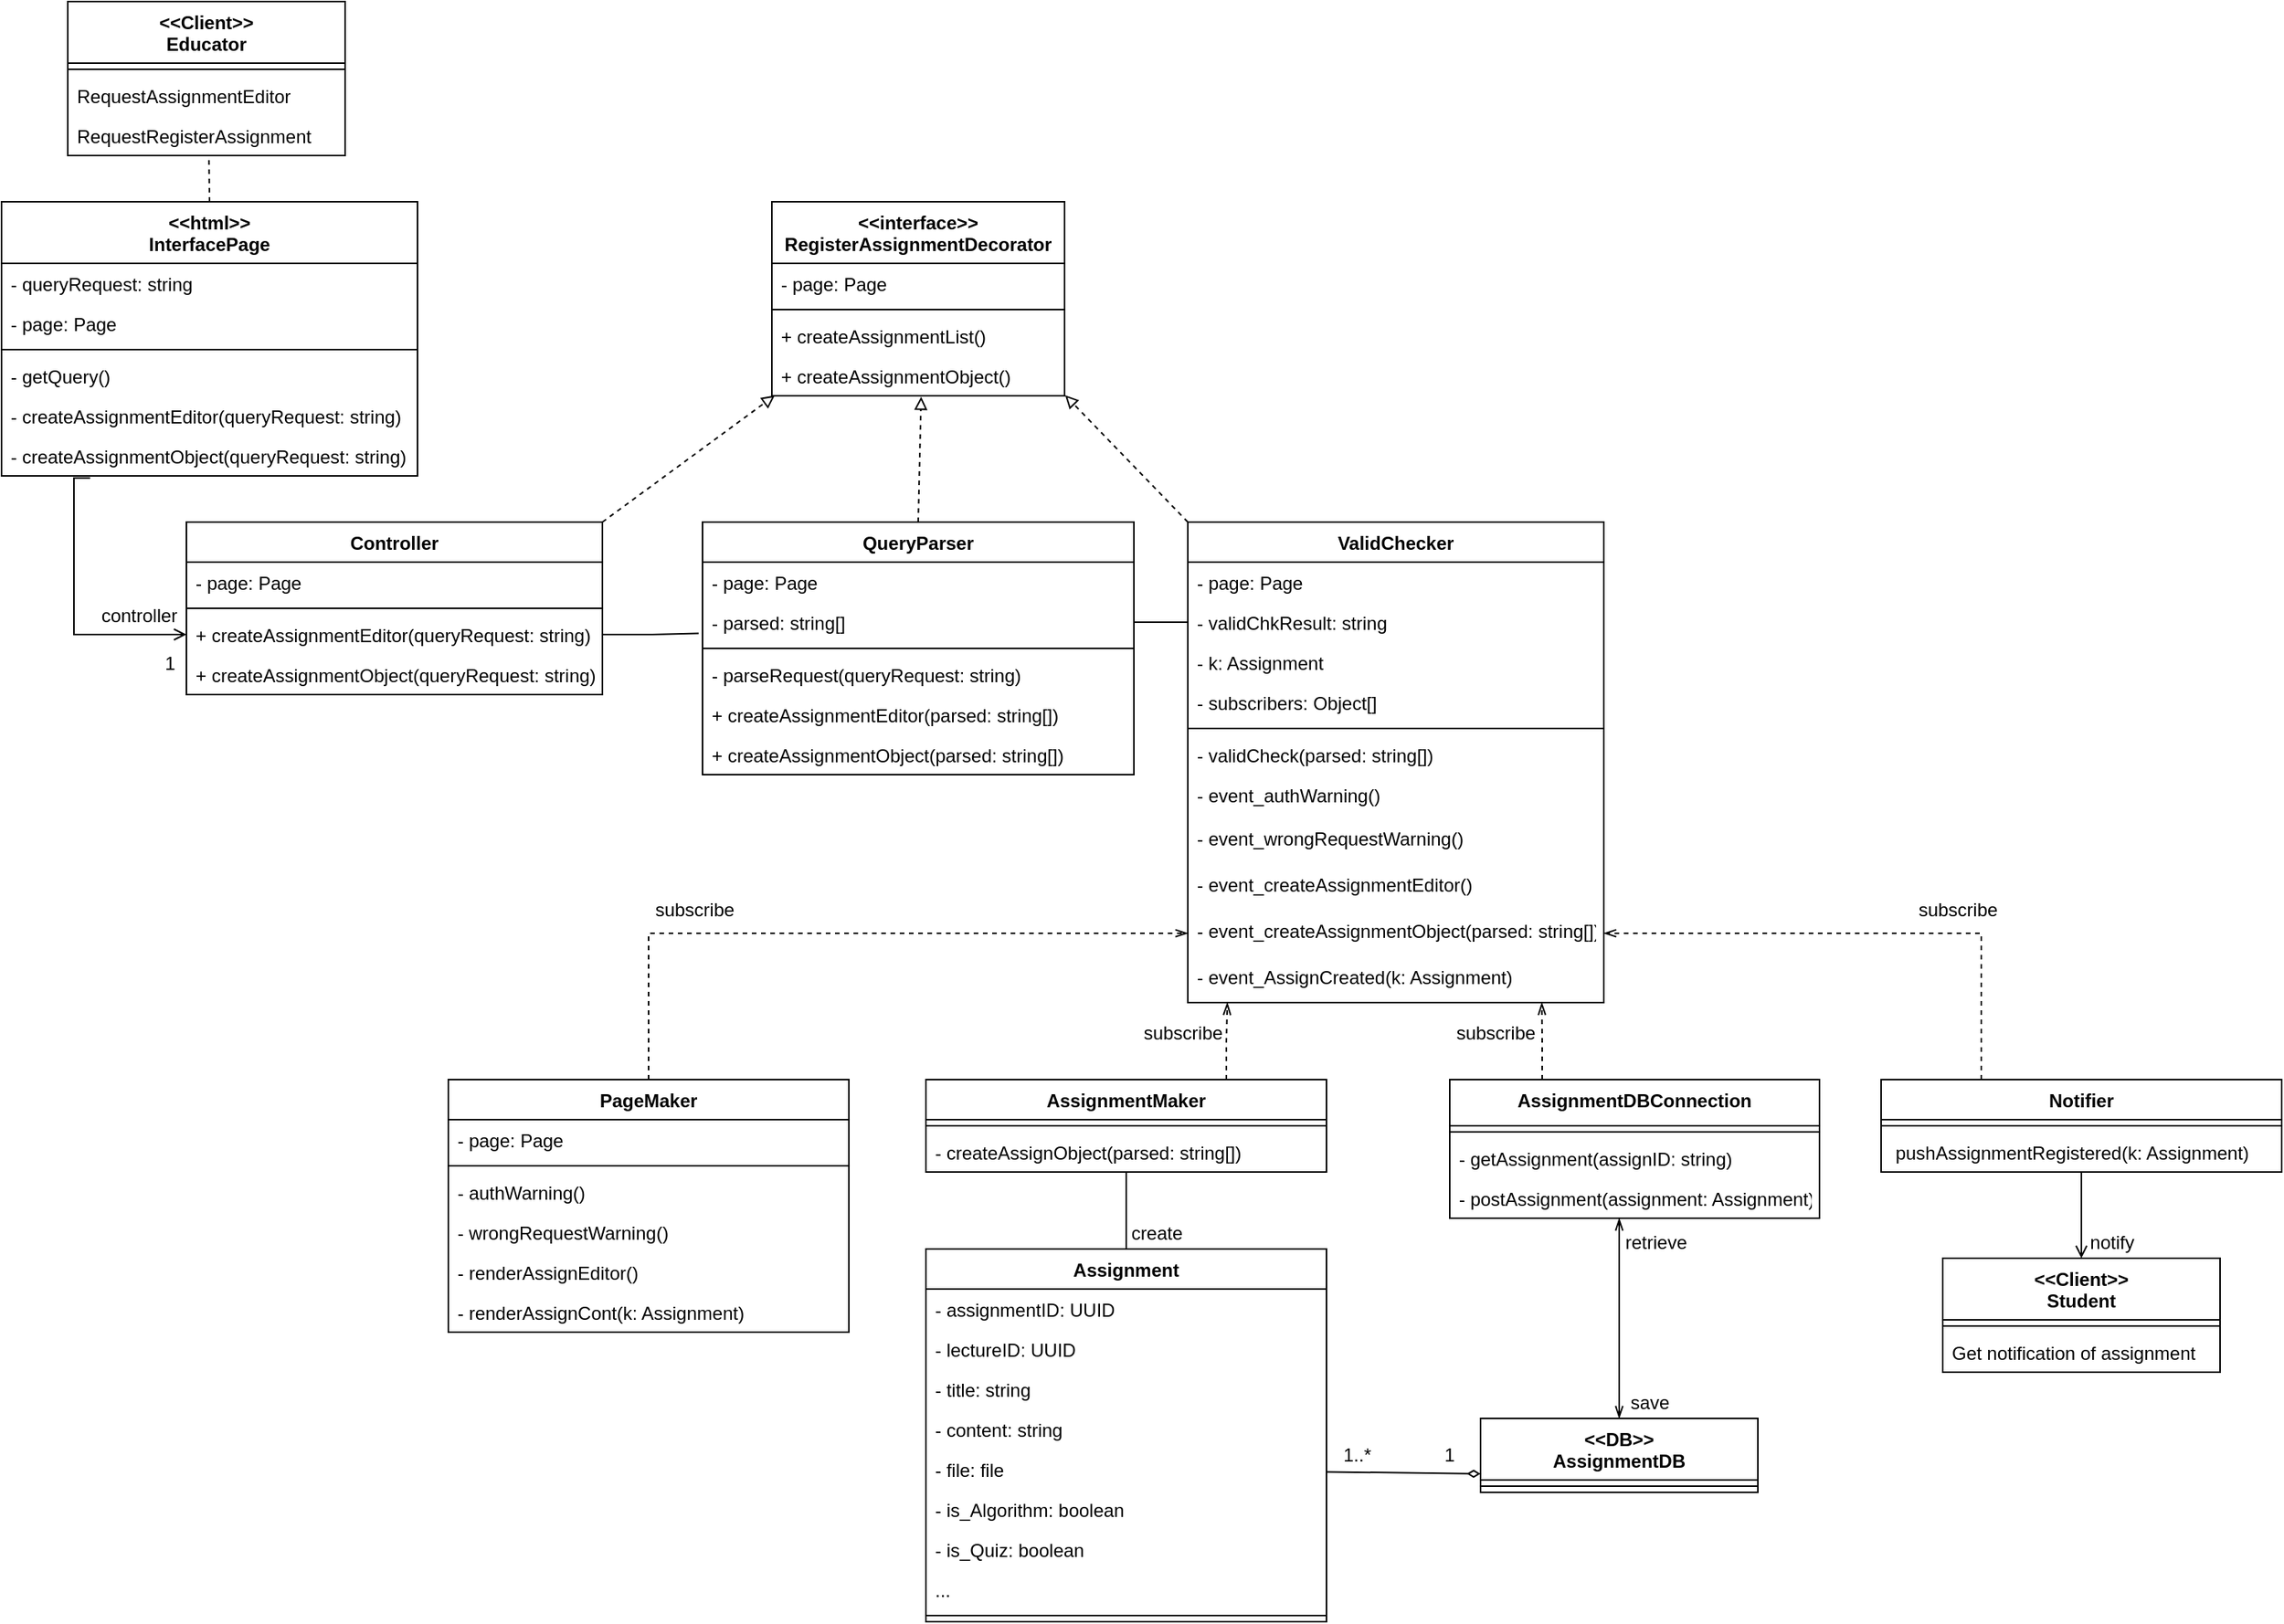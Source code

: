 <mxfile version="14.6.13" type="device"><diagram id="YKQjZgMVosB-LIqgm27k" name="Page-1"><mxGraphModel dx="1221" dy="682" grid="1" gridSize="10" guides="1" tooltips="1" connect="1" arrows="1" fold="1" page="1" pageScale="1" pageWidth="827" pageHeight="1169" math="0" shadow="0"><root><mxCell id="0"/><mxCell id="1" parent="0"/><mxCell id="D2ZfEcFb6Gks_AkNsNAU-1" value="&lt;&lt;Client&gt;&gt;&#10;Educator" style="swimlane;fontStyle=1;align=center;verticalAlign=top;childLayout=stackLayout;horizontal=1;startSize=40;horizontalStack=0;resizeParent=1;resizeParentMax=0;resizeLast=0;collapsible=1;marginBottom=0;" vertex="1" parent="1"><mxGeometry x="83" y="40" width="180" height="100" as="geometry"/></mxCell><mxCell id="D2ZfEcFb6Gks_AkNsNAU-2" value="" style="line;strokeWidth=1;fillColor=none;align=left;verticalAlign=middle;spacingTop=-1;spacingLeft=3;spacingRight=3;rotatable=0;labelPosition=right;points=[];portConstraint=eastwest;" vertex="1" parent="D2ZfEcFb6Gks_AkNsNAU-1"><mxGeometry y="40" width="180" height="8" as="geometry"/></mxCell><mxCell id="D2ZfEcFb6Gks_AkNsNAU-3" value="RequestAssignmentEditor" style="text;strokeColor=none;fillColor=none;align=left;verticalAlign=top;spacingLeft=4;spacingRight=4;overflow=hidden;rotatable=0;points=[[0,0.5],[1,0.5]];portConstraint=eastwest;" vertex="1" parent="D2ZfEcFb6Gks_AkNsNAU-1"><mxGeometry y="48" width="180" height="26" as="geometry"/></mxCell><mxCell id="D2ZfEcFb6Gks_AkNsNAU-4" value="RequestRegisterAssignment" style="text;strokeColor=none;fillColor=none;align=left;verticalAlign=top;spacingLeft=4;spacingRight=4;overflow=hidden;rotatable=0;points=[[0,0.5],[1,0.5]];portConstraint=eastwest;" vertex="1" parent="D2ZfEcFb6Gks_AkNsNAU-1"><mxGeometry y="74" width="180" height="26" as="geometry"/></mxCell><mxCell id="D2ZfEcFb6Gks_AkNsNAU-5" value="&lt;&lt;interface&gt;&gt;&#10;RegisterAssignmentDecorator" style="swimlane;fontStyle=1;align=center;verticalAlign=top;childLayout=stackLayout;horizontal=1;startSize=40;horizontalStack=0;resizeParent=1;resizeParentMax=0;resizeLast=0;collapsible=1;marginBottom=0;" vertex="1" parent="1"><mxGeometry x="540" y="170" width="190" height="126" as="geometry"/></mxCell><mxCell id="D2ZfEcFb6Gks_AkNsNAU-6" value="- page: Page" style="text;strokeColor=none;fillColor=none;align=left;verticalAlign=top;spacingLeft=4;spacingRight=4;overflow=hidden;rotatable=0;points=[[0,0.5],[1,0.5]];portConstraint=eastwest;" vertex="1" parent="D2ZfEcFb6Gks_AkNsNAU-5"><mxGeometry y="40" width="190" height="26" as="geometry"/></mxCell><mxCell id="D2ZfEcFb6Gks_AkNsNAU-7" value="" style="line;strokeWidth=1;fillColor=none;align=left;verticalAlign=middle;spacingTop=-1;spacingLeft=3;spacingRight=3;rotatable=0;labelPosition=right;points=[];portConstraint=eastwest;" vertex="1" parent="D2ZfEcFb6Gks_AkNsNAU-5"><mxGeometry y="66" width="190" height="8" as="geometry"/></mxCell><mxCell id="D2ZfEcFb6Gks_AkNsNAU-8" value="+ createAssignmentList()" style="text;strokeColor=none;fillColor=none;align=left;verticalAlign=top;spacingLeft=4;spacingRight=4;overflow=hidden;rotatable=0;points=[[0,0.5],[1,0.5]];portConstraint=eastwest;" vertex="1" parent="D2ZfEcFb6Gks_AkNsNAU-5"><mxGeometry y="74" width="190" height="26" as="geometry"/></mxCell><mxCell id="D2ZfEcFb6Gks_AkNsNAU-9" value="+ createAssignmentObject()" style="text;strokeColor=none;fillColor=none;align=left;verticalAlign=top;spacingLeft=4;spacingRight=4;overflow=hidden;rotatable=0;points=[[0,0.5],[1,0.5]];portConstraint=eastwest;" vertex="1" parent="D2ZfEcFb6Gks_AkNsNAU-5"><mxGeometry y="100" width="190" height="26" as="geometry"/></mxCell><mxCell id="D2ZfEcFb6Gks_AkNsNAU-10" style="edgeStyle=none;rounded=0;orthogonalLoop=1;jettySize=auto;html=1;exitX=0.5;exitY=0;exitDx=0;exitDy=0;entryX=0.509;entryY=1.023;entryDx=0;entryDy=0;entryPerimeter=0;dashed=1;endArrow=none;endFill=0;" edge="1" parent="1" source="D2ZfEcFb6Gks_AkNsNAU-11" target="D2ZfEcFb6Gks_AkNsNAU-4"><mxGeometry relative="1" as="geometry"/></mxCell><mxCell id="D2ZfEcFb6Gks_AkNsNAU-11" value="&lt;&lt;html&gt;&gt;&#10;InterfacePage" style="swimlane;fontStyle=1;align=center;verticalAlign=top;childLayout=stackLayout;horizontal=1;startSize=40;horizontalStack=0;resizeParent=1;resizeParentMax=0;resizeLast=0;collapsible=1;marginBottom=0;" vertex="1" parent="1"><mxGeometry x="40" y="170" width="270" height="178" as="geometry"/></mxCell><mxCell id="D2ZfEcFb6Gks_AkNsNAU-12" value="- queryRequest: string" style="text;strokeColor=none;fillColor=none;align=left;verticalAlign=top;spacingLeft=4;spacingRight=4;overflow=hidden;rotatable=0;points=[[0,0.5],[1,0.5]];portConstraint=eastwest;" vertex="1" parent="D2ZfEcFb6Gks_AkNsNAU-11"><mxGeometry y="40" width="270" height="26" as="geometry"/></mxCell><mxCell id="D2ZfEcFb6Gks_AkNsNAU-13" value="- page: Page" style="text;strokeColor=none;fillColor=none;align=left;verticalAlign=top;spacingLeft=4;spacingRight=4;overflow=hidden;rotatable=0;points=[[0,0.5],[1,0.5]];portConstraint=eastwest;" vertex="1" parent="D2ZfEcFb6Gks_AkNsNAU-11"><mxGeometry y="66" width="270" height="26" as="geometry"/></mxCell><mxCell id="D2ZfEcFb6Gks_AkNsNAU-14" value="" style="line;strokeWidth=1;fillColor=none;align=left;verticalAlign=middle;spacingTop=-1;spacingLeft=3;spacingRight=3;rotatable=0;labelPosition=right;points=[];portConstraint=eastwest;" vertex="1" parent="D2ZfEcFb6Gks_AkNsNAU-11"><mxGeometry y="92" width="270" height="8" as="geometry"/></mxCell><mxCell id="D2ZfEcFb6Gks_AkNsNAU-15" value="- getQuery()" style="text;strokeColor=none;fillColor=none;align=left;verticalAlign=top;spacingLeft=4;spacingRight=4;overflow=hidden;rotatable=0;points=[[0,0.5],[1,0.5]];portConstraint=eastwest;" vertex="1" parent="D2ZfEcFb6Gks_AkNsNAU-11"><mxGeometry y="100" width="270" height="26" as="geometry"/></mxCell><mxCell id="D2ZfEcFb6Gks_AkNsNAU-16" value="- createAssignmentEditor(queryRequest: string)" style="text;strokeColor=none;fillColor=none;align=left;verticalAlign=top;spacingLeft=4;spacingRight=4;overflow=hidden;rotatable=0;points=[[0,0.5],[1,0.5]];portConstraint=eastwest;" vertex="1" parent="D2ZfEcFb6Gks_AkNsNAU-11"><mxGeometry y="126" width="270" height="26" as="geometry"/></mxCell><mxCell id="D2ZfEcFb6Gks_AkNsNAU-17" value="- createAssignmentObject(queryRequest: string)" style="text;strokeColor=none;fillColor=none;align=left;verticalAlign=top;spacingLeft=4;spacingRight=4;overflow=hidden;rotatable=0;points=[[0,0.5],[1,0.5]];portConstraint=eastwest;" vertex="1" parent="D2ZfEcFb6Gks_AkNsNAU-11"><mxGeometry y="152" width="270" height="26" as="geometry"/></mxCell><mxCell id="D2ZfEcFb6Gks_AkNsNAU-18" style="rounded=0;orthogonalLoop=1;jettySize=auto;html=1;exitX=1;exitY=0;exitDx=0;exitDy=0;entryX=0.01;entryY=0.992;entryDx=0;entryDy=0;entryPerimeter=0;endArrow=block;endFill=0;dashed=1;" edge="1" parent="1" source="D2ZfEcFb6Gks_AkNsNAU-19" target="D2ZfEcFb6Gks_AkNsNAU-9"><mxGeometry relative="1" as="geometry"/></mxCell><mxCell id="D2ZfEcFb6Gks_AkNsNAU-19" value="Controller" style="swimlane;fontStyle=1;align=center;verticalAlign=top;childLayout=stackLayout;horizontal=1;startSize=26;horizontalStack=0;resizeParent=1;resizeParentMax=0;resizeLast=0;collapsible=1;marginBottom=0;" vertex="1" parent="1"><mxGeometry x="160" y="378" width="270" height="112" as="geometry"/></mxCell><mxCell id="D2ZfEcFb6Gks_AkNsNAU-20" value="- page: Page" style="text;strokeColor=none;fillColor=none;align=left;verticalAlign=top;spacingLeft=4;spacingRight=4;overflow=hidden;rotatable=0;points=[[0,0.5],[1,0.5]];portConstraint=eastwest;" vertex="1" parent="D2ZfEcFb6Gks_AkNsNAU-19"><mxGeometry y="26" width="270" height="26" as="geometry"/></mxCell><mxCell id="D2ZfEcFb6Gks_AkNsNAU-21" value="" style="line;strokeWidth=1;fillColor=none;align=left;verticalAlign=middle;spacingTop=-1;spacingLeft=3;spacingRight=3;rotatable=0;labelPosition=right;points=[];portConstraint=eastwest;" vertex="1" parent="D2ZfEcFb6Gks_AkNsNAU-19"><mxGeometry y="52" width="270" height="8" as="geometry"/></mxCell><mxCell id="D2ZfEcFb6Gks_AkNsNAU-22" value="+ createAssignmentEditor(queryRequest: string)" style="text;strokeColor=none;fillColor=none;align=left;verticalAlign=top;spacingLeft=4;spacingRight=4;overflow=hidden;rotatable=0;points=[[0,0.5],[1,0.5]];portConstraint=eastwest;" vertex="1" parent="D2ZfEcFb6Gks_AkNsNAU-19"><mxGeometry y="60" width="270" height="26" as="geometry"/></mxCell><mxCell id="D2ZfEcFb6Gks_AkNsNAU-23" value="+ createAssignmentObject(queryRequest: string)" style="text;strokeColor=none;fillColor=none;align=left;verticalAlign=top;spacingLeft=4;spacingRight=4;overflow=hidden;rotatable=0;points=[[0,0.5],[1,0.5]];portConstraint=eastwest;" vertex="1" parent="D2ZfEcFb6Gks_AkNsNAU-19"><mxGeometry y="86" width="270" height="26" as="geometry"/></mxCell><mxCell id="D2ZfEcFb6Gks_AkNsNAU-24" value="QueryParser" style="swimlane;fontStyle=1;align=center;verticalAlign=top;childLayout=stackLayout;horizontal=1;startSize=26;horizontalStack=0;resizeParent=1;resizeParentMax=0;resizeLast=0;collapsible=1;marginBottom=0;" vertex="1" parent="1"><mxGeometry x="495" y="378" width="280" height="164" as="geometry"/></mxCell><mxCell id="D2ZfEcFb6Gks_AkNsNAU-25" value="- page: Page" style="text;strokeColor=none;fillColor=none;align=left;verticalAlign=top;spacingLeft=4;spacingRight=4;overflow=hidden;rotatable=0;points=[[0,0.5],[1,0.5]];portConstraint=eastwest;" vertex="1" parent="D2ZfEcFb6Gks_AkNsNAU-24"><mxGeometry y="26" width="280" height="26" as="geometry"/></mxCell><mxCell id="D2ZfEcFb6Gks_AkNsNAU-26" value="- parsed: string[]" style="text;strokeColor=none;fillColor=none;align=left;verticalAlign=top;spacingLeft=4;spacingRight=4;overflow=hidden;rotatable=0;points=[[0,0.5],[1,0.5]];portConstraint=eastwest;" vertex="1" parent="D2ZfEcFb6Gks_AkNsNAU-24"><mxGeometry y="52" width="280" height="26" as="geometry"/></mxCell><mxCell id="D2ZfEcFb6Gks_AkNsNAU-27" value="" style="line;strokeWidth=1;fillColor=none;align=left;verticalAlign=middle;spacingTop=-1;spacingLeft=3;spacingRight=3;rotatable=0;labelPosition=right;points=[];portConstraint=eastwest;" vertex="1" parent="D2ZfEcFb6Gks_AkNsNAU-24"><mxGeometry y="78" width="280" height="8" as="geometry"/></mxCell><mxCell id="D2ZfEcFb6Gks_AkNsNAU-28" value="- parseRequest(queryRequest: string)" style="text;strokeColor=none;fillColor=none;align=left;verticalAlign=top;spacingLeft=4;spacingRight=4;overflow=hidden;rotatable=0;points=[[0,0.5],[1,0.5]];portConstraint=eastwest;" vertex="1" parent="D2ZfEcFb6Gks_AkNsNAU-24"><mxGeometry y="86" width="280" height="26" as="geometry"/></mxCell><mxCell id="D2ZfEcFb6Gks_AkNsNAU-29" value="+ createAssignmentEditor(parsed: string[])" style="text;strokeColor=none;fillColor=none;align=left;verticalAlign=top;spacingLeft=4;spacingRight=4;overflow=hidden;rotatable=0;points=[[0,0.5],[1,0.5]];portConstraint=eastwest;" vertex="1" parent="D2ZfEcFb6Gks_AkNsNAU-24"><mxGeometry y="112" width="280" height="26" as="geometry"/></mxCell><mxCell id="D2ZfEcFb6Gks_AkNsNAU-30" value="+ createAssignmentObject(parsed: string[])" style="text;strokeColor=none;fillColor=none;align=left;verticalAlign=top;spacingLeft=4;spacingRight=4;overflow=hidden;rotatable=0;points=[[0,0.5],[1,0.5]];portConstraint=eastwest;" vertex="1" parent="D2ZfEcFb6Gks_AkNsNAU-24"><mxGeometry y="138" width="280" height="26" as="geometry"/></mxCell><mxCell id="D2ZfEcFb6Gks_AkNsNAU-31" value="ValidChecker" style="swimlane;fontStyle=1;align=center;verticalAlign=top;childLayout=stackLayout;horizontal=1;startSize=26;horizontalStack=0;resizeParent=1;resizeParentMax=0;resizeLast=0;collapsible=1;marginBottom=0;" vertex="1" parent="1"><mxGeometry x="810" y="378" width="270" height="312" as="geometry"/></mxCell><mxCell id="D2ZfEcFb6Gks_AkNsNAU-32" value="- page: Page" style="text;strokeColor=none;fillColor=none;align=left;verticalAlign=top;spacingLeft=4;spacingRight=4;overflow=hidden;rotatable=0;points=[[0,0.5],[1,0.5]];portConstraint=eastwest;" vertex="1" parent="D2ZfEcFb6Gks_AkNsNAU-31"><mxGeometry y="26" width="270" height="26" as="geometry"/></mxCell><mxCell id="D2ZfEcFb6Gks_AkNsNAU-33" value="- validChkResult: string" style="text;strokeColor=none;fillColor=none;align=left;verticalAlign=top;spacingLeft=4;spacingRight=4;overflow=hidden;rotatable=0;points=[[0,0.5],[1,0.5]];portConstraint=eastwest;" vertex="1" parent="D2ZfEcFb6Gks_AkNsNAU-31"><mxGeometry y="52" width="270" height="26" as="geometry"/></mxCell><mxCell id="D2ZfEcFb6Gks_AkNsNAU-80" value="- k: Assignment" style="text;strokeColor=none;fillColor=none;align=left;verticalAlign=top;spacingLeft=4;spacingRight=4;overflow=hidden;rotatable=0;points=[[0,0.5],[1,0.5]];portConstraint=eastwest;" vertex="1" parent="D2ZfEcFb6Gks_AkNsNAU-31"><mxGeometry y="78" width="270" height="26" as="geometry"/></mxCell><mxCell id="D2ZfEcFb6Gks_AkNsNAU-101" value="- subscribers: Object[]" style="text;strokeColor=none;fillColor=none;align=left;verticalAlign=top;spacingLeft=4;spacingRight=4;overflow=hidden;rotatable=0;points=[[0,0.5],[1,0.5]];portConstraint=eastwest;" vertex="1" parent="D2ZfEcFb6Gks_AkNsNAU-31"><mxGeometry y="104" width="270" height="26" as="geometry"/></mxCell><mxCell id="D2ZfEcFb6Gks_AkNsNAU-34" value="" style="line;strokeWidth=1;fillColor=none;align=left;verticalAlign=middle;spacingTop=-1;spacingLeft=3;spacingRight=3;rotatable=0;labelPosition=right;points=[];portConstraint=eastwest;" vertex="1" parent="D2ZfEcFb6Gks_AkNsNAU-31"><mxGeometry y="130" width="270" height="8" as="geometry"/></mxCell><mxCell id="D2ZfEcFb6Gks_AkNsNAU-35" value="- validCheck(parsed: string[])" style="text;strokeColor=none;fillColor=none;align=left;verticalAlign=top;spacingLeft=4;spacingRight=4;overflow=hidden;rotatable=0;points=[[0,0.5],[1,0.5]];portConstraint=eastwest;" vertex="1" parent="D2ZfEcFb6Gks_AkNsNAU-31"><mxGeometry y="138" width="270" height="26" as="geometry"/></mxCell><mxCell id="D2ZfEcFb6Gks_AkNsNAU-36" value="- event_authWarning()" style="text;strokeColor=none;fillColor=none;align=left;verticalAlign=top;spacingLeft=4;spacingRight=4;overflow=hidden;rotatable=0;points=[[0,0.5],[1,0.5]];portConstraint=eastwest;" vertex="1" parent="D2ZfEcFb6Gks_AkNsNAU-31"><mxGeometry y="164" width="270" height="28" as="geometry"/></mxCell><mxCell id="D2ZfEcFb6Gks_AkNsNAU-37" value="- event_wrongRequestWarning()" style="text;strokeColor=none;fillColor=none;align=left;verticalAlign=top;spacingLeft=4;spacingRight=4;overflow=hidden;rotatable=0;points=[[0,0.5],[1,0.5]];portConstraint=eastwest;" vertex="1" parent="D2ZfEcFb6Gks_AkNsNAU-31"><mxGeometry y="192" width="270" height="30" as="geometry"/></mxCell><mxCell id="D2ZfEcFb6Gks_AkNsNAU-38" value="- event_createAssignmentEditor()" style="text;strokeColor=none;fillColor=none;align=left;verticalAlign=top;spacingLeft=4;spacingRight=4;overflow=hidden;rotatable=0;points=[[0,0.5],[1,0.5]];portConstraint=eastwest;" vertex="1" parent="D2ZfEcFb6Gks_AkNsNAU-31"><mxGeometry y="222" width="270" height="30" as="geometry"/></mxCell><mxCell id="D2ZfEcFb6Gks_AkNsNAU-39" value="- event_createAssignmentObject(parsed: string[])" style="text;strokeColor=none;fillColor=none;align=left;verticalAlign=top;spacingLeft=4;spacingRight=4;overflow=hidden;rotatable=0;points=[[0,0.5],[1,0.5]];portConstraint=eastwest;" vertex="1" parent="D2ZfEcFb6Gks_AkNsNAU-31"><mxGeometry y="252" width="270" height="30" as="geometry"/></mxCell><mxCell id="D2ZfEcFb6Gks_AkNsNAU-81" value="- event_AssignCreated(k: Assignment)" style="text;strokeColor=none;fillColor=none;align=left;verticalAlign=top;spacingLeft=4;spacingRight=4;overflow=hidden;rotatable=0;points=[[0,0.5],[1,0.5]];portConstraint=eastwest;" vertex="1" parent="D2ZfEcFb6Gks_AkNsNAU-31"><mxGeometry y="282" width="270" height="30" as="geometry"/></mxCell><mxCell id="D2ZfEcFb6Gks_AkNsNAU-102" style="edgeStyle=orthogonalEdgeStyle;rounded=0;orthogonalLoop=1;jettySize=auto;html=1;exitX=0.5;exitY=0;exitDx=0;exitDy=0;entryX=0;entryY=0.5;entryDx=0;entryDy=0;dashed=1;endArrow=openThin;endFill=0;" edge="1" parent="1" source="D2ZfEcFb6Gks_AkNsNAU-41" target="D2ZfEcFb6Gks_AkNsNAU-39"><mxGeometry relative="1" as="geometry"/></mxCell><mxCell id="D2ZfEcFb6Gks_AkNsNAU-41" value="PageMaker" style="swimlane;fontStyle=1;align=center;verticalAlign=top;childLayout=stackLayout;horizontal=1;startSize=26;horizontalStack=0;resizeParent=1;resizeParentMax=0;resizeLast=0;collapsible=1;marginBottom=0;" vertex="1" parent="1"><mxGeometry x="330" y="740" width="260" height="164" as="geometry"/></mxCell><mxCell id="D2ZfEcFb6Gks_AkNsNAU-42" value="- page: Page" style="text;strokeColor=none;fillColor=none;align=left;verticalAlign=top;spacingLeft=4;spacingRight=4;overflow=hidden;rotatable=0;points=[[0,0.5],[1,0.5]];portConstraint=eastwest;" vertex="1" parent="D2ZfEcFb6Gks_AkNsNAU-41"><mxGeometry y="26" width="260" height="26" as="geometry"/></mxCell><mxCell id="D2ZfEcFb6Gks_AkNsNAU-43" value="" style="line;strokeWidth=1;fillColor=none;align=left;verticalAlign=middle;spacingTop=-1;spacingLeft=3;spacingRight=3;rotatable=0;labelPosition=right;points=[];portConstraint=eastwest;" vertex="1" parent="D2ZfEcFb6Gks_AkNsNAU-41"><mxGeometry y="52" width="260" height="8" as="geometry"/></mxCell><mxCell id="D2ZfEcFb6Gks_AkNsNAU-44" value="- authWarning()" style="text;strokeColor=none;fillColor=none;align=left;verticalAlign=top;spacingLeft=4;spacingRight=4;overflow=hidden;rotatable=0;points=[[0,0.5],[1,0.5]];portConstraint=eastwest;" vertex="1" parent="D2ZfEcFb6Gks_AkNsNAU-41"><mxGeometry y="60" width="260" height="26" as="geometry"/></mxCell><mxCell id="D2ZfEcFb6Gks_AkNsNAU-45" value="- wrongRequestWarning()" style="text;strokeColor=none;fillColor=none;align=left;verticalAlign=top;spacingLeft=4;spacingRight=4;overflow=hidden;rotatable=0;points=[[0,0.5],[1,0.5]];portConstraint=eastwest;" vertex="1" parent="D2ZfEcFb6Gks_AkNsNAU-41"><mxGeometry y="86" width="260" height="26" as="geometry"/></mxCell><mxCell id="D2ZfEcFb6Gks_AkNsNAU-46" value="- renderAssignEditor()" style="text;strokeColor=none;fillColor=none;align=left;verticalAlign=top;spacingLeft=4;spacingRight=4;overflow=hidden;rotatable=0;points=[[0,0.5],[1,0.5]];portConstraint=eastwest;" vertex="1" parent="D2ZfEcFb6Gks_AkNsNAU-41"><mxGeometry y="112" width="260" height="26" as="geometry"/></mxCell><mxCell id="D2ZfEcFb6Gks_AkNsNAU-48" value="- renderAssignCont(k: Assignment)" style="text;strokeColor=none;fillColor=none;align=left;verticalAlign=top;spacingLeft=4;spacingRight=4;overflow=hidden;rotatable=0;points=[[0,0.5],[1,0.5]];portConstraint=eastwest;" vertex="1" parent="D2ZfEcFb6Gks_AkNsNAU-41"><mxGeometry y="138" width="260" height="26" as="geometry"/></mxCell><mxCell id="D2ZfEcFb6Gks_AkNsNAU-121" style="edgeStyle=none;rounded=0;orthogonalLoop=1;jettySize=auto;html=1;endArrow=openThin;endFill=0;startArrow=openThin;startFill=0;" edge="1" parent="1" source="D2ZfEcFb6Gks_AkNsNAU-50"><mxGeometry relative="1" as="geometry"><mxPoint x="1090" y="830" as="targetPoint"/></mxGeometry></mxCell><mxCell id="D2ZfEcFb6Gks_AkNsNAU-50" value="&lt;&lt;DB&gt;&gt;&#10;AssignmentDB" style="swimlane;fontStyle=1;align=center;verticalAlign=top;childLayout=stackLayout;horizontal=1;startSize=40;horizontalStack=0;resizeParent=1;resizeParentMax=0;resizeLast=0;collapsible=1;marginBottom=0;" vertex="1" parent="1"><mxGeometry x="1000" y="960" width="180" height="48" as="geometry"/></mxCell><mxCell id="D2ZfEcFb6Gks_AkNsNAU-51" value="" style="line;strokeWidth=1;fillColor=none;align=left;verticalAlign=middle;spacingTop=-1;spacingLeft=3;spacingRight=3;rotatable=0;labelPosition=right;points=[];portConstraint=eastwest;" vertex="1" parent="D2ZfEcFb6Gks_AkNsNAU-50"><mxGeometry y="40" width="180" height="8" as="geometry"/></mxCell><mxCell id="D2ZfEcFb6Gks_AkNsNAU-105" style="edgeStyle=orthogonalEdgeStyle;rounded=0;orthogonalLoop=1;jettySize=auto;html=1;exitX=0.25;exitY=0;exitDx=0;exitDy=0;entryX=0.851;entryY=1;entryDx=0;entryDy=0;entryPerimeter=0;dashed=1;endArrow=openThin;endFill=0;" edge="1" parent="1" source="D2ZfEcFb6Gks_AkNsNAU-53" target="D2ZfEcFb6Gks_AkNsNAU-81"><mxGeometry relative="1" as="geometry"/></mxCell><mxCell id="D2ZfEcFb6Gks_AkNsNAU-53" value="AssignmentDBConnection" style="swimlane;fontStyle=1;align=center;verticalAlign=top;childLayout=stackLayout;horizontal=1;startSize=30;horizontalStack=0;resizeParent=1;resizeParentMax=0;resizeLast=0;collapsible=1;marginBottom=0;" vertex="1" parent="1"><mxGeometry x="980" y="740" width="240" height="90" as="geometry"/></mxCell><mxCell id="D2ZfEcFb6Gks_AkNsNAU-54" value="" style="line;strokeWidth=1;fillColor=none;align=left;verticalAlign=middle;spacingTop=-1;spacingLeft=3;spacingRight=3;rotatable=0;labelPosition=right;points=[];portConstraint=eastwest;" vertex="1" parent="D2ZfEcFb6Gks_AkNsNAU-53"><mxGeometry y="30" width="240" height="8" as="geometry"/></mxCell><mxCell id="D2ZfEcFb6Gks_AkNsNAU-56" value="- getAssignment(assignID: string)" style="text;strokeColor=none;fillColor=none;align=left;verticalAlign=top;spacingLeft=4;spacingRight=4;overflow=hidden;rotatable=0;points=[[0,0.5],[1,0.5]];portConstraint=eastwest;" vertex="1" parent="D2ZfEcFb6Gks_AkNsNAU-53"><mxGeometry y="38" width="240" height="26" as="geometry"/></mxCell><mxCell id="D2ZfEcFb6Gks_AkNsNAU-127" value="- postAssignment(assignment: Assignment)" style="text;strokeColor=none;fillColor=none;align=left;verticalAlign=top;spacingLeft=4;spacingRight=4;overflow=hidden;rotatable=0;points=[[0,0.5],[1,0.5]];portConstraint=eastwest;" vertex="1" parent="D2ZfEcFb6Gks_AkNsNAU-53"><mxGeometry y="64" width="240" height="26" as="geometry"/></mxCell><mxCell id="D2ZfEcFb6Gks_AkNsNAU-57" style="rounded=0;orthogonalLoop=1;jettySize=auto;html=1;exitX=0.5;exitY=0;exitDx=0;exitDy=0;endArrow=block;endFill=0;dashed=1;entryX=0.51;entryY=1.023;entryDx=0;entryDy=0;entryPerimeter=0;" edge="1" parent="1" source="D2ZfEcFb6Gks_AkNsNAU-24" target="D2ZfEcFb6Gks_AkNsNAU-9"><mxGeometry relative="1" as="geometry"><mxPoint x="390" y="388" as="sourcePoint"/><mxPoint x="550" y="320" as="targetPoint"/></mxGeometry></mxCell><mxCell id="D2ZfEcFb6Gks_AkNsNAU-58" style="rounded=0;orthogonalLoop=1;jettySize=auto;html=1;exitX=0;exitY=0;exitDx=0;exitDy=0;endArrow=block;endFill=0;dashed=1;entryX=1.002;entryY=0.986;entryDx=0;entryDy=0;entryPerimeter=0;" edge="1" parent="1" source="D2ZfEcFb6Gks_AkNsNAU-31" target="D2ZfEcFb6Gks_AkNsNAU-9"><mxGeometry relative="1" as="geometry"><mxPoint x="400" y="398" as="sourcePoint"/><mxPoint x="610" y="299" as="targetPoint"/></mxGeometry></mxCell><mxCell id="D2ZfEcFb6Gks_AkNsNAU-59" style="edgeStyle=orthogonalEdgeStyle;rounded=0;orthogonalLoop=1;jettySize=auto;html=1;exitX=0;exitY=0.5;exitDx=0;exitDy=0;entryX=0.213;entryY=1.054;entryDx=0;entryDy=0;entryPerimeter=0;endArrow=none;endFill=0;startArrow=open;startFill=0;" edge="1" parent="1" source="D2ZfEcFb6Gks_AkNsNAU-22" target="D2ZfEcFb6Gks_AkNsNAU-17"><mxGeometry relative="1" as="geometry"><Array as="points"><mxPoint x="87" y="451"/></Array></mxGeometry></mxCell><mxCell id="D2ZfEcFb6Gks_AkNsNAU-60" style="edgeStyle=orthogonalEdgeStyle;rounded=0;orthogonalLoop=1;jettySize=auto;html=1;exitX=1;exitY=0.5;exitDx=0;exitDy=0;entryX=-0.009;entryY=0.777;entryDx=0;entryDy=0;entryPerimeter=0;startArrow=none;startFill=0;endArrow=none;endFill=0;" edge="1" parent="1" source="D2ZfEcFb6Gks_AkNsNAU-22" target="D2ZfEcFb6Gks_AkNsNAU-26"><mxGeometry relative="1" as="geometry"/></mxCell><mxCell id="D2ZfEcFb6Gks_AkNsNAU-61" style="edgeStyle=orthogonalEdgeStyle;rounded=0;orthogonalLoop=1;jettySize=auto;html=1;exitX=1;exitY=0.5;exitDx=0;exitDy=0;entryX=0;entryY=0.5;entryDx=0;entryDy=0;startArrow=none;startFill=0;endArrow=none;endFill=0;" edge="1" parent="1" source="D2ZfEcFb6Gks_AkNsNAU-26" target="D2ZfEcFb6Gks_AkNsNAU-33"><mxGeometry relative="1" as="geometry"/></mxCell><mxCell id="D2ZfEcFb6Gks_AkNsNAU-62" value="controller" style="text;html=1;align=center;verticalAlign=middle;resizable=0;points=[];autosize=1;strokeColor=none;" vertex="1" parent="1"><mxGeometry x="94" y="429" width="70" height="20" as="geometry"/></mxCell><mxCell id="D2ZfEcFb6Gks_AkNsNAU-63" value="1" style="text;html=1;align=center;verticalAlign=middle;resizable=0;points=[];autosize=1;strokeColor=none;" vertex="1" parent="1"><mxGeometry x="139" y="460" width="20" height="20" as="geometry"/></mxCell><mxCell id="D2ZfEcFb6Gks_AkNsNAU-104" style="edgeStyle=orthogonalEdgeStyle;rounded=0;orthogonalLoop=1;jettySize=auto;html=1;exitX=0.75;exitY=0;exitDx=0;exitDy=0;entryX=0.095;entryY=1;entryDx=0;entryDy=0;entryPerimeter=0;dashed=1;endArrow=openThin;endFill=0;" edge="1" parent="1" source="D2ZfEcFb6Gks_AkNsNAU-66" target="D2ZfEcFb6Gks_AkNsNAU-81"><mxGeometry relative="1" as="geometry"/></mxCell><mxCell id="D2ZfEcFb6Gks_AkNsNAU-66" value="AssignmentMaker" style="swimlane;fontStyle=1;align=center;verticalAlign=top;childLayout=stackLayout;horizontal=1;startSize=26;horizontalStack=0;resizeParent=1;resizeParentMax=0;resizeLast=0;collapsible=1;marginBottom=0;" vertex="1" parent="1"><mxGeometry x="640" y="740" width="260" height="60" as="geometry"/></mxCell><mxCell id="D2ZfEcFb6Gks_AkNsNAU-68" value="" style="line;strokeWidth=1;fillColor=none;align=left;verticalAlign=middle;spacingTop=-1;spacingLeft=3;spacingRight=3;rotatable=0;labelPosition=right;points=[];portConstraint=eastwest;" vertex="1" parent="D2ZfEcFb6Gks_AkNsNAU-66"><mxGeometry y="26" width="260" height="8" as="geometry"/></mxCell><mxCell id="D2ZfEcFb6Gks_AkNsNAU-72" value="- createAssignObject(parsed: string[])" style="text;strokeColor=none;fillColor=none;align=left;verticalAlign=top;spacingLeft=4;spacingRight=4;overflow=hidden;rotatable=0;points=[[0,0.5],[1,0.5]];portConstraint=eastwest;" vertex="1" parent="D2ZfEcFb6Gks_AkNsNAU-66"><mxGeometry y="34" width="260" height="26" as="geometry"/></mxCell><mxCell id="D2ZfEcFb6Gks_AkNsNAU-106" style="edgeStyle=orthogonalEdgeStyle;rounded=0;orthogonalLoop=1;jettySize=auto;html=1;exitX=0.25;exitY=0;exitDx=0;exitDy=0;entryX=1;entryY=0.5;entryDx=0;entryDy=0;dashed=1;endArrow=openThin;endFill=0;" edge="1" parent="1" source="D2ZfEcFb6Gks_AkNsNAU-73" target="D2ZfEcFb6Gks_AkNsNAU-39"><mxGeometry relative="1" as="geometry"/></mxCell><mxCell id="D2ZfEcFb6Gks_AkNsNAU-73" value="Notifier" style="swimlane;fontStyle=1;align=center;verticalAlign=top;childLayout=stackLayout;horizontal=1;startSize=26;horizontalStack=0;resizeParent=1;resizeParentMax=0;resizeLast=0;collapsible=1;marginBottom=0;" vertex="1" parent="1"><mxGeometry x="1260" y="740" width="260" height="60" as="geometry"/></mxCell><mxCell id="D2ZfEcFb6Gks_AkNsNAU-75" value="" style="line;strokeWidth=1;fillColor=none;align=left;verticalAlign=middle;spacingTop=-1;spacingLeft=3;spacingRight=3;rotatable=0;labelPosition=right;points=[];portConstraint=eastwest;" vertex="1" parent="D2ZfEcFb6Gks_AkNsNAU-73"><mxGeometry y="26" width="260" height="8" as="geometry"/></mxCell><mxCell id="D2ZfEcFb6Gks_AkNsNAU-79" value=" pushAssignmentRegistered(k: Assignment)" style="text;strokeColor=none;fillColor=none;align=left;verticalAlign=top;spacingLeft=4;spacingRight=4;overflow=hidden;rotatable=0;points=[[0,0.5],[1,0.5]];portConstraint=eastwest;" vertex="1" parent="D2ZfEcFb6Gks_AkNsNAU-73"><mxGeometry y="34" width="260" height="26" as="geometry"/></mxCell><mxCell id="D2ZfEcFb6Gks_AkNsNAU-116" style="edgeStyle=none;rounded=0;orthogonalLoop=1;jettySize=auto;html=1;exitX=0.5;exitY=0;exitDx=0;exitDy=0;endArrow=none;endFill=0;" edge="1" parent="1" source="D2ZfEcFb6Gks_AkNsNAU-82" target="D2ZfEcFb6Gks_AkNsNAU-72"><mxGeometry relative="1" as="geometry"/></mxCell><mxCell id="D2ZfEcFb6Gks_AkNsNAU-82" value="Assignment" style="swimlane;fontStyle=1;align=center;verticalAlign=top;childLayout=stackLayout;horizontal=1;startSize=26;horizontalStack=0;resizeParent=1;resizeParentMax=0;resizeLast=0;collapsible=1;marginBottom=0;" vertex="1" parent="1"><mxGeometry x="640" y="850" width="260" height="242" as="geometry"/></mxCell><mxCell id="D2ZfEcFb6Gks_AkNsNAU-83" value="- assignmentID: UUID&#10;" style="text;strokeColor=none;fillColor=none;align=left;verticalAlign=top;spacingLeft=4;spacingRight=4;overflow=hidden;rotatable=0;points=[[0,0.5],[1,0.5]];portConstraint=eastwest;" vertex="1" parent="D2ZfEcFb6Gks_AkNsNAU-82"><mxGeometry y="26" width="260" height="26" as="geometry"/></mxCell><mxCell id="D2ZfEcFb6Gks_AkNsNAU-97" value="- lectureID: UUID&#10;" style="text;strokeColor=none;fillColor=none;align=left;verticalAlign=top;spacingLeft=4;spacingRight=4;overflow=hidden;rotatable=0;points=[[0,0.5],[1,0.5]];portConstraint=eastwest;" vertex="1" parent="D2ZfEcFb6Gks_AkNsNAU-82"><mxGeometry y="52" width="260" height="26" as="geometry"/></mxCell><mxCell id="D2ZfEcFb6Gks_AkNsNAU-96" value="- title: string&#10;" style="text;strokeColor=none;fillColor=none;align=left;verticalAlign=top;spacingLeft=4;spacingRight=4;overflow=hidden;rotatable=0;points=[[0,0.5],[1,0.5]];portConstraint=eastwest;" vertex="1" parent="D2ZfEcFb6Gks_AkNsNAU-82"><mxGeometry y="78" width="260" height="26" as="geometry"/></mxCell><mxCell id="D2ZfEcFb6Gks_AkNsNAU-92" value="- content: string&#10;" style="text;strokeColor=none;fillColor=none;align=left;verticalAlign=top;spacingLeft=4;spacingRight=4;overflow=hidden;rotatable=0;points=[[0,0.5],[1,0.5]];portConstraint=eastwest;" vertex="1" parent="D2ZfEcFb6Gks_AkNsNAU-82"><mxGeometry y="104" width="260" height="26" as="geometry"/></mxCell><mxCell id="D2ZfEcFb6Gks_AkNsNAU-93" value="- file: file&#10;" style="text;strokeColor=none;fillColor=none;align=left;verticalAlign=top;spacingLeft=4;spacingRight=4;overflow=hidden;rotatable=0;points=[[0,0.5],[1,0.5]];portConstraint=eastwest;" vertex="1" parent="D2ZfEcFb6Gks_AkNsNAU-82"><mxGeometry y="130" width="260" height="26" as="geometry"/></mxCell><mxCell id="D2ZfEcFb6Gks_AkNsNAU-90" value="- is_Algorithm: boolean&#10;" style="text;strokeColor=none;fillColor=none;align=left;verticalAlign=top;spacingLeft=4;spacingRight=4;overflow=hidden;rotatable=0;points=[[0,0.5],[1,0.5]];portConstraint=eastwest;" vertex="1" parent="D2ZfEcFb6Gks_AkNsNAU-82"><mxGeometry y="156" width="260" height="26" as="geometry"/></mxCell><mxCell id="D2ZfEcFb6Gks_AkNsNAU-91" value="- is_Quiz: boolean&#10;" style="text;strokeColor=none;fillColor=none;align=left;verticalAlign=top;spacingLeft=4;spacingRight=4;overflow=hidden;rotatable=0;points=[[0,0.5],[1,0.5]];portConstraint=eastwest;" vertex="1" parent="D2ZfEcFb6Gks_AkNsNAU-82"><mxGeometry y="182" width="260" height="26" as="geometry"/></mxCell><mxCell id="D2ZfEcFb6Gks_AkNsNAU-94" value="..." style="text;strokeColor=none;fillColor=none;align=left;verticalAlign=top;spacingLeft=4;spacingRight=4;overflow=hidden;rotatable=0;points=[[0,0.5],[1,0.5]];portConstraint=eastwest;" vertex="1" parent="D2ZfEcFb6Gks_AkNsNAU-82"><mxGeometry y="208" width="260" height="26" as="geometry"/></mxCell><mxCell id="D2ZfEcFb6Gks_AkNsNAU-84" value="" style="line;strokeWidth=1;fillColor=none;align=left;verticalAlign=middle;spacingTop=-1;spacingLeft=3;spacingRight=3;rotatable=0;labelPosition=right;points=[];portConstraint=eastwest;" vertex="1" parent="D2ZfEcFb6Gks_AkNsNAU-82"><mxGeometry y="234" width="260" height="8" as="geometry"/></mxCell><mxCell id="D2ZfEcFb6Gks_AkNsNAU-124" style="edgeStyle=none;rounded=0;orthogonalLoop=1;jettySize=auto;html=1;exitX=0.5;exitY=0;exitDx=0;exitDy=0;startArrow=open;startFill=0;endArrow=none;endFill=0;" edge="1" parent="1" source="D2ZfEcFb6Gks_AkNsNAU-98" target="D2ZfEcFb6Gks_AkNsNAU-79"><mxGeometry relative="1" as="geometry"/></mxCell><mxCell id="D2ZfEcFb6Gks_AkNsNAU-98" value="&lt;&lt;Client&gt;&gt;&#10;Student" style="swimlane;fontStyle=1;align=center;verticalAlign=top;childLayout=stackLayout;horizontal=1;startSize=40;horizontalStack=0;resizeParent=1;resizeParentMax=0;resizeLast=0;collapsible=1;marginBottom=0;" vertex="1" parent="1"><mxGeometry x="1300" y="856" width="180" height="74" as="geometry"/></mxCell><mxCell id="D2ZfEcFb6Gks_AkNsNAU-99" value="" style="line;strokeWidth=1;fillColor=none;align=left;verticalAlign=middle;spacingTop=-1;spacingLeft=3;spacingRight=3;rotatable=0;labelPosition=right;points=[];portConstraint=eastwest;" vertex="1" parent="D2ZfEcFb6Gks_AkNsNAU-98"><mxGeometry y="40" width="180" height="8" as="geometry"/></mxCell><mxCell id="D2ZfEcFb6Gks_AkNsNAU-100" value="Get notification of assignment" style="text;strokeColor=none;fillColor=none;align=left;verticalAlign=top;spacingLeft=4;spacingRight=4;overflow=hidden;rotatable=0;points=[[0,0.5],[1,0.5]];portConstraint=eastwest;" vertex="1" parent="D2ZfEcFb6Gks_AkNsNAU-98"><mxGeometry y="48" width="180" height="26" as="geometry"/></mxCell><mxCell id="D2ZfEcFb6Gks_AkNsNAU-103" value="subscribe" style="text;html=1;strokeColor=none;fillColor=none;align=center;verticalAlign=middle;whiteSpace=wrap;rounded=0;" vertex="1" parent="1"><mxGeometry x="470" y="620" width="40" height="20" as="geometry"/></mxCell><mxCell id="D2ZfEcFb6Gks_AkNsNAU-107" value="subscribe" style="text;html=1;strokeColor=none;fillColor=none;align=center;verticalAlign=middle;whiteSpace=wrap;rounded=0;" vertex="1" parent="1"><mxGeometry x="1290" y="620" width="40" height="20" as="geometry"/></mxCell><mxCell id="D2ZfEcFb6Gks_AkNsNAU-108" value="subscribe" style="text;html=1;strokeColor=none;fillColor=none;align=center;verticalAlign=middle;whiteSpace=wrap;rounded=0;" vertex="1" parent="1"><mxGeometry x="787" y="700" width="40" height="20" as="geometry"/></mxCell><mxCell id="D2ZfEcFb6Gks_AkNsNAU-109" value="subscribe" style="text;html=1;strokeColor=none;fillColor=none;align=center;verticalAlign=middle;whiteSpace=wrap;rounded=0;" vertex="1" parent="1"><mxGeometry x="990" y="700" width="40" height="20" as="geometry"/></mxCell><mxCell id="D2ZfEcFb6Gks_AkNsNAU-112" style="rounded=0;orthogonalLoop=1;jettySize=auto;html=1;entryX=0;entryY=0.75;entryDx=0;entryDy=0;endArrow=diamondThin;endFill=0;" edge="1" parent="1" source="D2ZfEcFb6Gks_AkNsNAU-93" target="D2ZfEcFb6Gks_AkNsNAU-50"><mxGeometry relative="1" as="geometry"/></mxCell><mxCell id="D2ZfEcFb6Gks_AkNsNAU-113" value="1..*" style="text;html=1;strokeColor=none;fillColor=none;align=center;verticalAlign=middle;whiteSpace=wrap;rounded=0;" vertex="1" parent="1"><mxGeometry x="900" y="974" width="40" height="20" as="geometry"/></mxCell><mxCell id="D2ZfEcFb6Gks_AkNsNAU-114" value="1" style="text;html=1;strokeColor=none;fillColor=none;align=center;verticalAlign=middle;whiteSpace=wrap;rounded=0;" vertex="1" parent="1"><mxGeometry x="960" y="974" width="40" height="20" as="geometry"/></mxCell><mxCell id="D2ZfEcFb6Gks_AkNsNAU-117" value="create" style="text;html=1;strokeColor=none;fillColor=none;align=center;verticalAlign=middle;whiteSpace=wrap;rounded=0;" vertex="1" parent="1"><mxGeometry x="770" y="830" width="40" height="20" as="geometry"/></mxCell><mxCell id="D2ZfEcFb6Gks_AkNsNAU-122" value="save&lt;br&gt;" style="text;html=1;strokeColor=none;fillColor=none;align=center;verticalAlign=middle;whiteSpace=wrap;rounded=0;" vertex="1" parent="1"><mxGeometry x="1090" y="940" width="40" height="20" as="geometry"/></mxCell><mxCell id="D2ZfEcFb6Gks_AkNsNAU-123" value="retrieve" style="text;html=1;strokeColor=none;fillColor=none;align=center;verticalAlign=middle;whiteSpace=wrap;rounded=0;" vertex="1" parent="1"><mxGeometry x="1094" y="836" width="40" height="20" as="geometry"/></mxCell><mxCell id="D2ZfEcFb6Gks_AkNsNAU-125" value="notify" style="text;html=1;strokeColor=none;fillColor=none;align=center;verticalAlign=middle;whiteSpace=wrap;rounded=0;" vertex="1" parent="1"><mxGeometry x="1390" y="836" width="40" height="20" as="geometry"/></mxCell></root></mxGraphModel></diagram></mxfile>